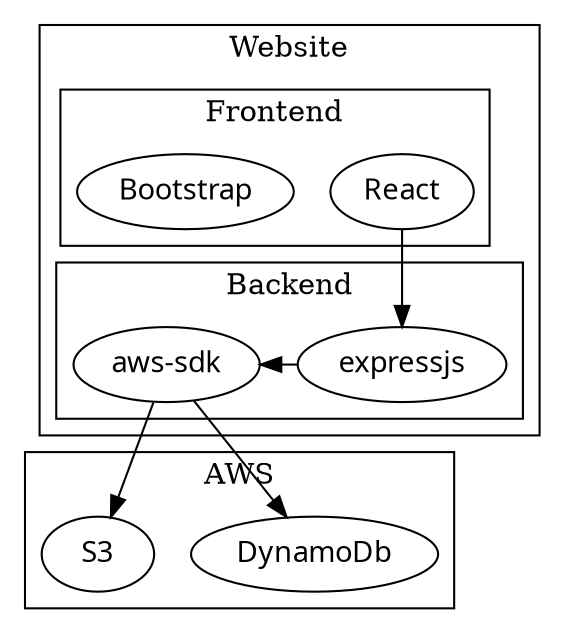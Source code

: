 digraph {
  node [ fontname="Handlee" ];
  subgraph cluster_website {
      label="Website";
      subgraph cluster_frontend {
          label="Frontend";
          React;
          Bootstrap;
      }
      subgraph cluster_backend {
          label="Backend";
          expressjs;
          "aws-sdk";
      }
  }

  subgraph cluster_aws {
      label="AWS";
      DynamoDb;
      S3;
  }

  React -> expressjs;
  expressjs -> "aws-sdk" [constraint=false];
  "aws-sdk" -> S3;
  "aws-sdk" -> DynamoDb;
}